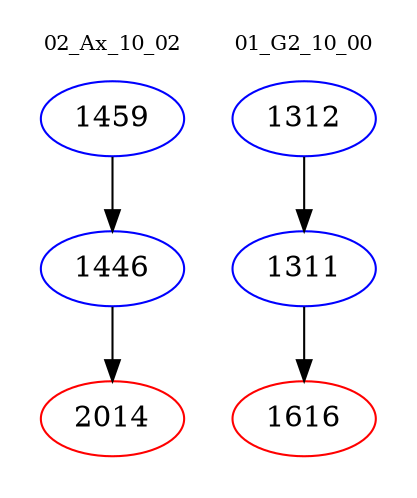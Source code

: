 digraph{
subgraph cluster_0 {
color = white
label = "02_Ax_10_02";
fontsize=10;
T0_1459 [label="1459", color="blue"]
T0_1459 -> T0_1446 [color="black"]
T0_1446 [label="1446", color="blue"]
T0_1446 -> T0_2014 [color="black"]
T0_2014 [label="2014", color="red"]
}
subgraph cluster_1 {
color = white
label = "01_G2_10_00";
fontsize=10;
T1_1312 [label="1312", color="blue"]
T1_1312 -> T1_1311 [color="black"]
T1_1311 [label="1311", color="blue"]
T1_1311 -> T1_1616 [color="black"]
T1_1616 [label="1616", color="red"]
}
}
